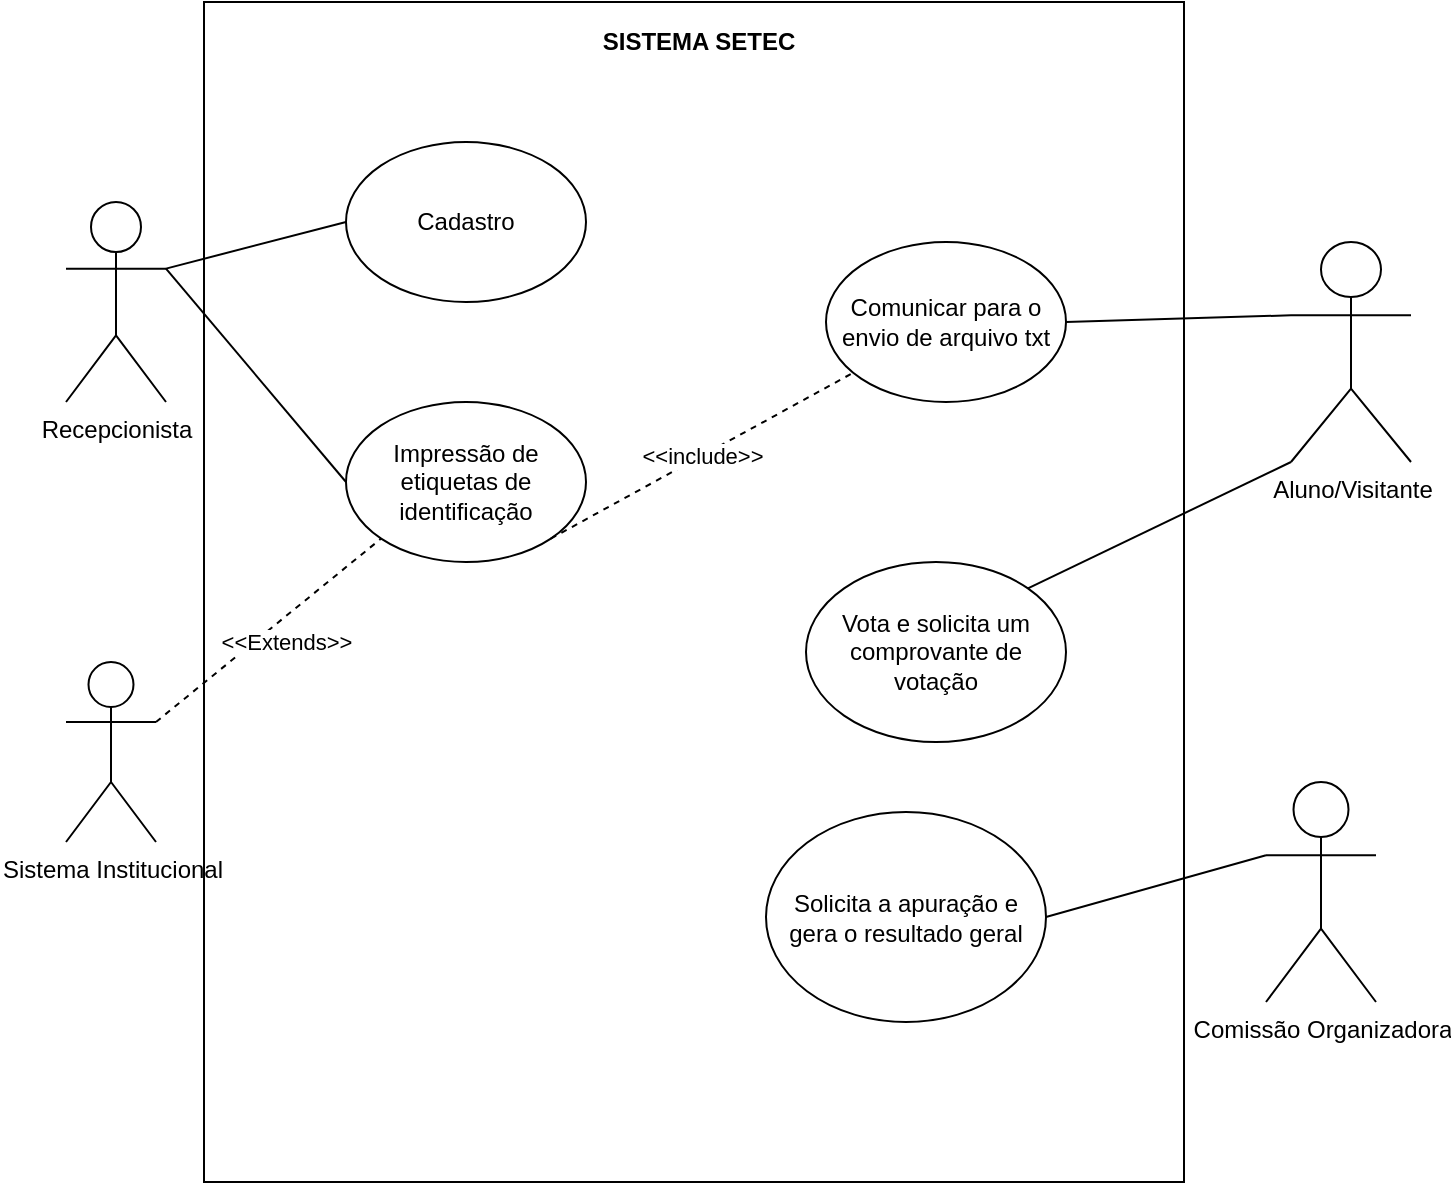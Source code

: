 <mxfile version="13.7.3" type="github">
  <diagram id="MEV_1ULNUNlcin4aDJSM" name="Page-1">
    <mxGraphModel dx="1472" dy="651" grid="1" gridSize="10" guides="1" tooltips="1" connect="1" arrows="1" fold="1" page="1" pageScale="1" pageWidth="827" pageHeight="1169" math="0" shadow="0">
      <root>
        <mxCell id="0" />
        <mxCell id="1" parent="0" />
        <mxCell id="KsbxaBQ5GQsEjxH5BDhd-28" value="" style="rounded=0;whiteSpace=wrap;html=1;" vertex="1" parent="1">
          <mxGeometry x="169" y="120" width="490" height="590" as="geometry" />
        </mxCell>
        <mxCell id="KsbxaBQ5GQsEjxH5BDhd-1" value="&lt;div&gt;Recepcionista&lt;/div&gt;" style="shape=umlActor;verticalLabelPosition=bottom;verticalAlign=top;html=1;outlineConnect=0;" vertex="1" parent="1">
          <mxGeometry x="100" y="220" width="50" height="100" as="geometry" />
        </mxCell>
        <mxCell id="KsbxaBQ5GQsEjxH5BDhd-3" value="Aluno/Visitante" style="shape=umlActor;verticalLabelPosition=bottom;verticalAlign=top;html=1;outlineConnect=0;" vertex="1" parent="1">
          <mxGeometry x="712.5" y="240" width="60" height="110" as="geometry" />
        </mxCell>
        <mxCell id="KsbxaBQ5GQsEjxH5BDhd-4" value="Cadastro" style="ellipse;whiteSpace=wrap;html=1;" vertex="1" parent="1">
          <mxGeometry x="240" y="190" width="120" height="80" as="geometry" />
        </mxCell>
        <mxCell id="KsbxaBQ5GQsEjxH5BDhd-5" value="Impressão de etiquetas de identificação" style="ellipse;whiteSpace=wrap;html=1;" vertex="1" parent="1">
          <mxGeometry x="240" y="320" width="120" height="80" as="geometry" />
        </mxCell>
        <mxCell id="KsbxaBQ5GQsEjxH5BDhd-6" value="Sistema Institucional" style="shape=umlActor;verticalLabelPosition=bottom;verticalAlign=top;html=1;outlineConnect=0;" vertex="1" parent="1">
          <mxGeometry x="100" y="450" width="45" height="90" as="geometry" />
        </mxCell>
        <mxCell id="KsbxaBQ5GQsEjxH5BDhd-7" value="" style="endArrow=none;html=1;exitX=1;exitY=0.333;exitDx=0;exitDy=0;exitPerimeter=0;entryX=0;entryY=0.5;entryDx=0;entryDy=0;" edge="1" parent="1" source="KsbxaBQ5GQsEjxH5BDhd-1" target="KsbxaBQ5GQsEjxH5BDhd-4">
          <mxGeometry width="50" height="50" relative="1" as="geometry">
            <mxPoint x="160" y="255" as="sourcePoint" />
            <mxPoint x="210" y="205" as="targetPoint" />
          </mxGeometry>
        </mxCell>
        <mxCell id="KsbxaBQ5GQsEjxH5BDhd-10" value="" style="endArrow=none;html=1;exitX=1;exitY=0.333;exitDx=0;exitDy=0;exitPerimeter=0;entryX=0;entryY=0.5;entryDx=0;entryDy=0;" edge="1" parent="1" source="KsbxaBQ5GQsEjxH5BDhd-1" target="KsbxaBQ5GQsEjxH5BDhd-5">
          <mxGeometry width="50" height="50" relative="1" as="geometry">
            <mxPoint x="190" y="300" as="sourcePoint" />
            <mxPoint x="240" y="250" as="targetPoint" />
          </mxGeometry>
        </mxCell>
        <mxCell id="KsbxaBQ5GQsEjxH5BDhd-14" value="&lt;div&gt;Comunicar para o envio de arquivo txt&lt;/div&gt;" style="ellipse;whiteSpace=wrap;html=1;" vertex="1" parent="1">
          <mxGeometry x="480" y="240" width="120" height="80" as="geometry" />
        </mxCell>
        <mxCell id="KsbxaBQ5GQsEjxH5BDhd-15" value="" style="endArrow=none;html=1;entryX=0;entryY=0.333;entryDx=0;entryDy=0;entryPerimeter=0;exitX=1;exitY=0.5;exitDx=0;exitDy=0;" edge="1" parent="1" source="KsbxaBQ5GQsEjxH5BDhd-14" target="KsbxaBQ5GQsEjxH5BDhd-3">
          <mxGeometry width="50" height="50" relative="1" as="geometry">
            <mxPoint x="460" y="540" as="sourcePoint" />
            <mxPoint x="510" y="490" as="targetPoint" />
          </mxGeometry>
        </mxCell>
        <mxCell id="KsbxaBQ5GQsEjxH5BDhd-16" value="&amp;lt;&amp;lt;include&amp;gt;&amp;gt;" style="endArrow=none;dashed=1;html=1;exitX=1;exitY=1;exitDx=0;exitDy=0;" edge="1" parent="1" source="KsbxaBQ5GQsEjxH5BDhd-5" target="KsbxaBQ5GQsEjxH5BDhd-14">
          <mxGeometry width="50" height="50" relative="1" as="geometry">
            <mxPoint x="460" y="540" as="sourcePoint" />
            <mxPoint x="510" y="490" as="targetPoint" />
          </mxGeometry>
        </mxCell>
        <mxCell id="KsbxaBQ5GQsEjxH5BDhd-21" value="&amp;lt;&amp;lt;Extends&amp;gt;&amp;gt;" style="endArrow=none;dashed=1;html=1;exitX=1;exitY=0.333;exitDx=0;exitDy=0;exitPerimeter=0;entryX=0;entryY=1;entryDx=0;entryDy=0;" edge="1" parent="1" source="KsbxaBQ5GQsEjxH5BDhd-6" target="KsbxaBQ5GQsEjxH5BDhd-5">
          <mxGeometry x="0.042" y="-10" width="50" height="50" relative="1" as="geometry">
            <mxPoint x="460" y="540" as="sourcePoint" />
            <mxPoint x="510" y="490" as="targetPoint" />
            <mxPoint as="offset" />
          </mxGeometry>
        </mxCell>
        <mxCell id="KsbxaBQ5GQsEjxH5BDhd-22" value="Comissão Organizadora" style="shape=umlActor;verticalLabelPosition=bottom;verticalAlign=top;html=1;outlineConnect=0;" vertex="1" parent="1">
          <mxGeometry x="700" y="510" width="55" height="110" as="geometry" />
        </mxCell>
        <mxCell id="KsbxaBQ5GQsEjxH5BDhd-23" value="Vota e solicita um comprovante de votação" style="ellipse;whiteSpace=wrap;html=1;" vertex="1" parent="1">
          <mxGeometry x="470" y="400" width="130" height="90" as="geometry" />
        </mxCell>
        <mxCell id="KsbxaBQ5GQsEjxH5BDhd-25" value="" style="endArrow=none;html=1;exitX=1;exitY=0;exitDx=0;exitDy=0;entryX=0;entryY=1;entryDx=0;entryDy=0;entryPerimeter=0;" edge="1" parent="1" source="KsbxaBQ5GQsEjxH5BDhd-23" target="KsbxaBQ5GQsEjxH5BDhd-3">
          <mxGeometry width="50" height="50" relative="1" as="geometry">
            <mxPoint x="460" y="540" as="sourcePoint" />
            <mxPoint x="510" y="490" as="targetPoint" />
          </mxGeometry>
        </mxCell>
        <mxCell id="KsbxaBQ5GQsEjxH5BDhd-26" value="Solicita a apuração e gera o resultado geral" style="ellipse;whiteSpace=wrap;html=1;" vertex="1" parent="1">
          <mxGeometry x="450" y="525" width="140" height="105" as="geometry" />
        </mxCell>
        <mxCell id="KsbxaBQ5GQsEjxH5BDhd-27" value="" style="endArrow=none;html=1;exitX=1;exitY=0.5;exitDx=0;exitDy=0;entryX=0;entryY=0.333;entryDx=0;entryDy=0;entryPerimeter=0;" edge="1" parent="1" source="KsbxaBQ5GQsEjxH5BDhd-26" target="KsbxaBQ5GQsEjxH5BDhd-22">
          <mxGeometry width="50" height="50" relative="1" as="geometry">
            <mxPoint x="460" y="540" as="sourcePoint" />
            <mxPoint x="510" y="490" as="targetPoint" />
          </mxGeometry>
        </mxCell>
        <mxCell id="KsbxaBQ5GQsEjxH5BDhd-30" value="SISTEMA SETEC" style="text;html=1;strokeColor=none;fillColor=none;align=center;verticalAlign=middle;whiteSpace=wrap;rounded=0;fontStyle=1" vertex="1" parent="1">
          <mxGeometry x="353" y="130" width="127" height="20" as="geometry" />
        </mxCell>
      </root>
    </mxGraphModel>
  </diagram>
</mxfile>
